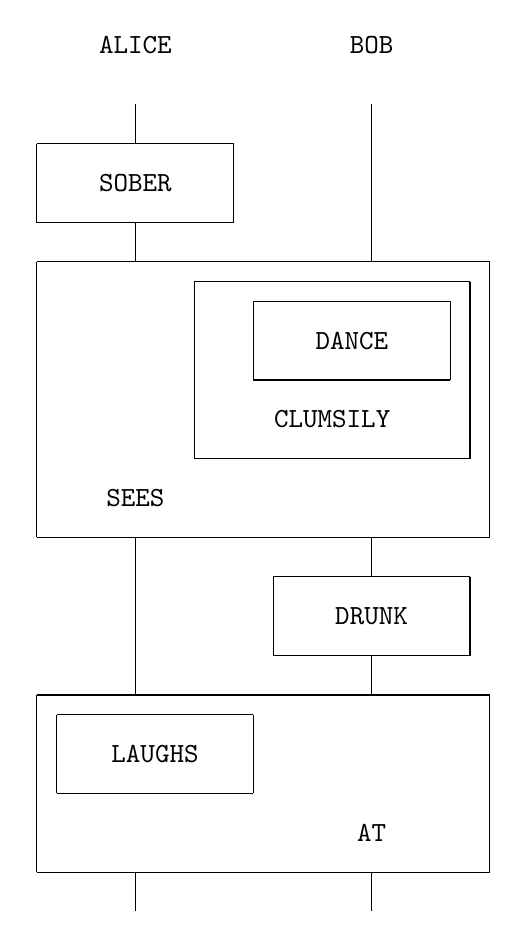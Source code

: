 \begin{tikzpicture}
	\begin{pgfonlayer}{nodelayer}
		\node [style=none] (0) at (-1.5, 5) {};
		\node [style=none] (1) at (1.5, 5) {};
		\node [style=none] (2) at (0, 2.5) {};
		\node [style=none] (3) at (2.5, 2.5) {};
		\node [style=none] (4) at (2.5, 1.5) {};
		\node [style=none] (5) at (0, 1.5) {};
		\node [style=none] (6) at (1.25, 2) {\texttt{DANCE}};
		\node [style=none] (7) at (-0.75, 2.75) {};
		\node [style=none] (8) at (2.75, 2.75) {};
		\node [style=none] (9) at (-0.75, 0.5) {};
		\node [style=none] (10) at (2.75, 0.5) {};
		\node [style=none] (11) at (1, 1) {\texttt{CLUMSILY}};
		\node [style=none] (12) at (-2.75, 3) {};
		\node [style=none] (13) at (3, 3) {};
		\node [style=none] (14) at (-2.75, -0.5) {};
		\node [style=none] (15) at (3, -0.5) {};
		\node [style=none] (16) at (-1.5, 0) {\texttt{SEES}};
		\node [style=none] (17) at (-1.5, 3) {};
		\node [style=none] (18) at (1.5, 3) {};
		\node [style=none] (19) at (-1.5, -0.5) {};
		\node [style=none] (20) at (1.5, -0.5) {};
		\node [style=none] (26) at (0.25, -1) {};
		\node [style=none] (27) at (0.25, -2) {};
		\node [style=none] (28) at (2.75, -2) {};
		\node [style=none] (29) at (2.75, -1) {};
		\node [style=none] (30) at (1.5, -1.5) {\texttt{DRUNK}};
		\node [style=none] (32) at (1.5, -1) {};
		\node [style=none] (34) at (1.5, -2) {};
		\node [style=none] (35) at (-2.5, -2.75) {};
		\node [style=none] (36) at (0, -2.75) {};
		\node [style=none] (37) at (0, -3.75) {};
		\node [style=none] (38) at (-2.5, -3.75) {};
		\node [style=none] (39) at (-1.25, -3.25) {\texttt{LAUGHS}};
		\node [style=none] (40) at (-2.75, -2.5) {};
		\node [style=none] (41) at (3, -2.5) {};
		\node [style=none] (42) at (-2.75, -4.75) {};
		\node [style=none] (43) at (3, -4.75) {};
		\node [style=none] (44) at (1.5, -4.25) {\texttt{AT}};
		\node [style=none] (45) at (-1.25, -3.75) {};
		\node [style=none] (46) at (-1.5, -2.5) {};
		\node [style=none] (47) at (1, 0.5) {};
		\node [style=none] (48) at (1.5, 2.5) {};
		\node [style=none] (49) at (-1.5, -4.75) {};
		\node [style=none] (50) at (1.5, -4.75) {};
		\node [style=none] (51) at (-1.5, -2.5) {};
		\node [style=none] (52) at (1.5, -2.5) {};
		\node [style=none] (53) at (-1.5, -5.25) {};
		\node [style=none] (54) at (1.5, -5.25) {};
		\node [style=none] (55) at (-1.5, 5.75) {\texttt{ALICE}};
		\node [style=none] (56) at (1.5, 5.75) {\texttt{BOB}};
		\node [style=none] (57) at (-2.75, 4.5) {};
		\node [style=none] (58) at (-0.25, 4.5) {};
		\node [style=none] (59) at (-2.75, 3.5) {};
		\node [style=none] (60) at (-0.25, 3.5) {};
		\node [style=none] (61) at (-1.5, 4) {\texttt{SOBER}};
		\node [style=none] (62) at (-1.5, 4.5) {};
		\node [style=none] (63) at (-1.5, 3.5) {};
	\end{pgfonlayer}
	\begin{pgfonlayer}{edgelayer}
		\draw (2.center) to (3.center);
		\draw (3.center) to (4.center);
		\draw (4.center) to (5.center);
		\draw (5.center) to (2.center);
		\draw (7.center) to (8.center);
		\draw (8.center) to (10.center);
		\draw (10.center) to (9.center);
		\draw (9.center) to (7.center);
		\draw (12.center) to (13.center);
		\draw (12.center) to (14.center);
		\draw (14.center) to (15.center);
		\draw (15.center) to (13.center);
		\draw (1.center) to (18.center);
		\draw (26.center) to (29.center);
		\draw (29.center) to (28.center);
		\draw (27.center) to (28.center);
		\draw (27.center) to (26.center);
		\draw [in=90, out=-90] (20.center) to (32.center);
		\draw (35.center) to (36.center);
		\draw (36.center) to (37.center);
		\draw (37.center) to (38.center);
		\draw (38.center) to (35.center);
		\draw (40.center) to (41.center);
		\draw (41.center) to (43.center);
		\draw (43.center) to (42.center);
		\draw (42.center) to (40.center);
		\draw [in=90, out=-90, looseness=1.25] (34.center) to (52.center);
		\draw (50.center) to (54.center);
		\draw (19.center) to (46.center);
		\draw (57.center) to (58.center);
		\draw (58.center) to (60.center);
		\draw (60.center) to (59.center);
		\draw (59.center) to (57.center);
		\draw (0.center) to (62.center);
		\draw (63.center) to (17.center);
		\draw (49.center) to (53.center);
	\end{pgfonlayer}
\end{tikzpicture}
